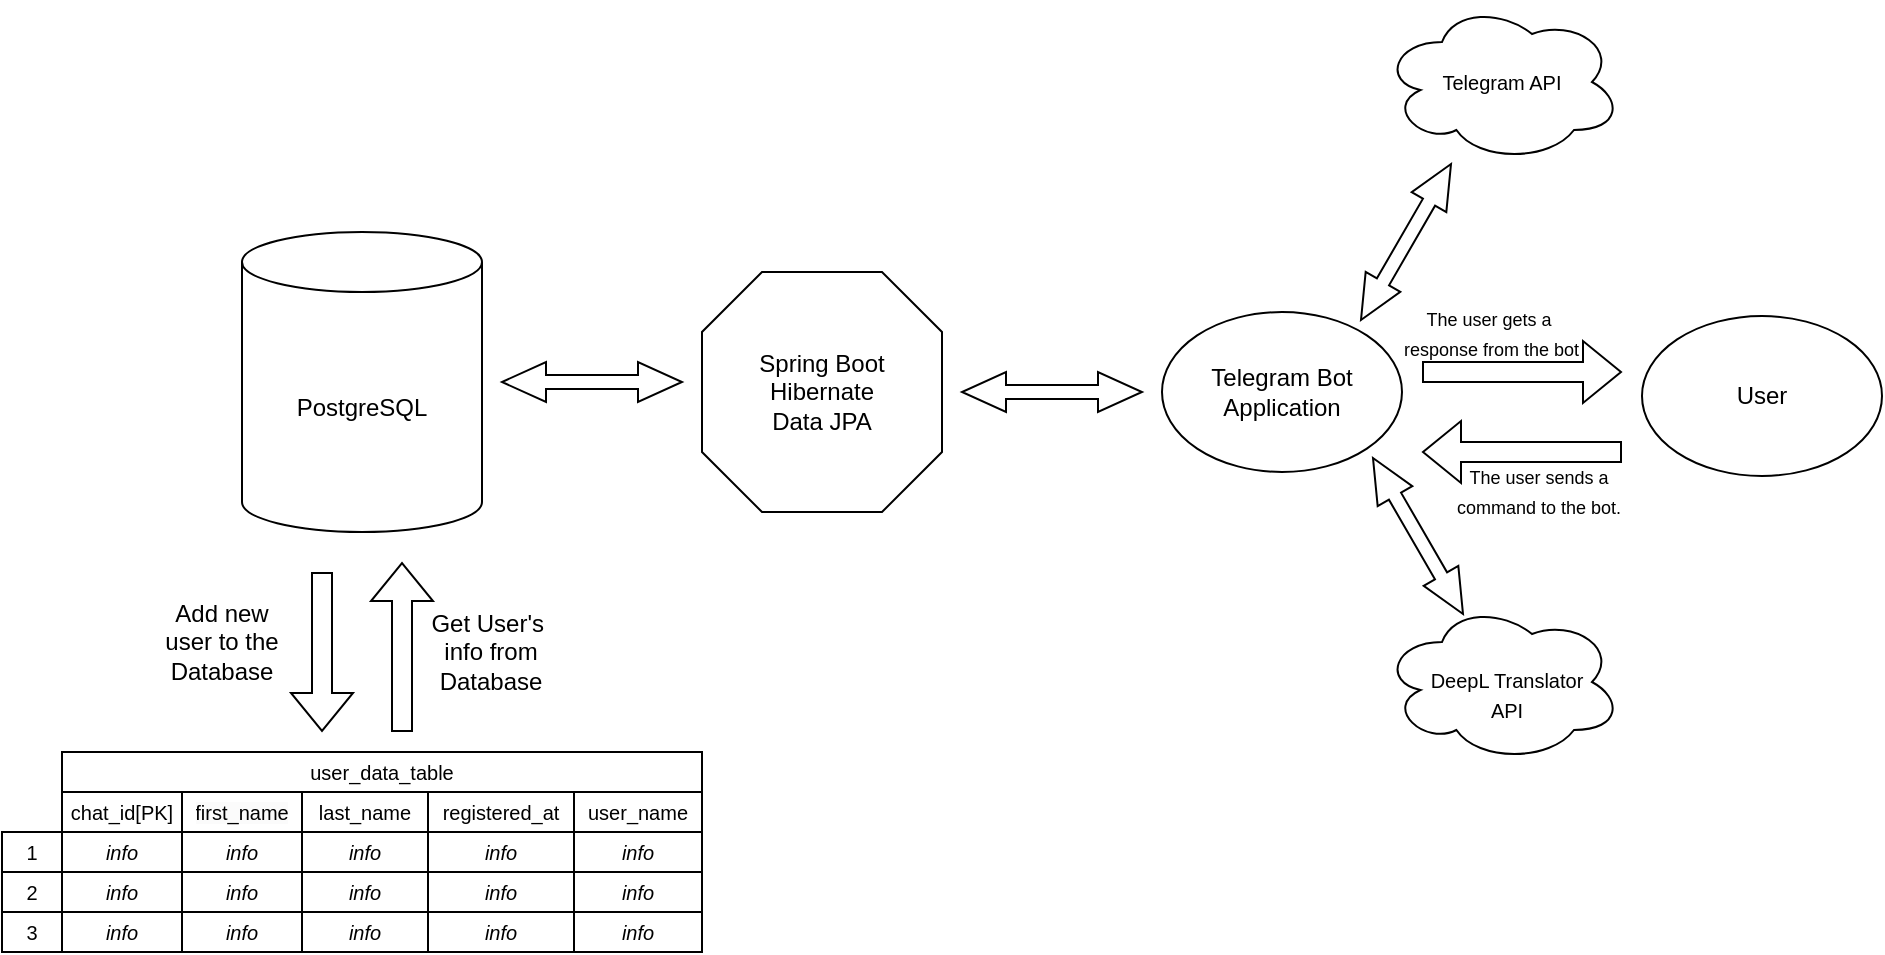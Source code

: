 <mxfile version="21.1.1" type="device">
  <diagram name="Page-1" id="cVdLVNtStd4NycGYNCvB">
    <mxGraphModel dx="658" dy="446" grid="1" gridSize="10" guides="1" tooltips="1" connect="1" arrows="1" fold="1" page="1" pageScale="1" pageWidth="827" pageHeight="1169" math="0" shadow="0">
      <root>
        <mxCell id="0" />
        <mxCell id="1" parent="0" />
        <mxCell id="zyrzcdE2vxu1JpTZ-_7l-1" value="&lt;font style=&quot;font-size: 12px;&quot;&gt;PostgreSQL&lt;/font&gt;" style="shape=cylinder3;whiteSpace=wrap;html=1;boundedLbl=1;backgroundOutline=1;size=15;fontSize=9;" parent="1" vertex="1">
          <mxGeometry x="290" y="210" width="120" height="150" as="geometry" />
        </mxCell>
        <mxCell id="zyrzcdE2vxu1JpTZ-_7l-2" value="&lt;font style=&quot;font-size: 12px;&quot;&gt;Spring Boot&lt;br&gt;Hibernate &lt;br&gt;Data JPA&lt;/font&gt;" style="whiteSpace=wrap;html=1;shape=mxgraph.basic.octagon2;align=center;verticalAlign=middle;dx=15;fontSize=10;" parent="1" vertex="1">
          <mxGeometry x="520" y="230" width="120" height="120" as="geometry" />
        </mxCell>
        <mxCell id="zyrzcdE2vxu1JpTZ-_7l-3" value="" style="html=1;shadow=0;dashed=0;align=center;verticalAlign=middle;shape=mxgraph.arrows2.twoWayArrow;dy=0.65;dx=22;" parent="1" vertex="1">
          <mxGeometry x="420" y="275" width="90" height="20" as="geometry" />
        </mxCell>
        <mxCell id="zyrzcdE2vxu1JpTZ-_7l-220" value="" style="edgeStyle=orthogonalEdgeStyle;rounded=0;orthogonalLoop=1;jettySize=auto;html=1;fontSize=10;" parent="1" source="zyrzcdE2vxu1JpTZ-_7l-184" target="zyrzcdE2vxu1JpTZ-_7l-207" edge="1">
          <mxGeometry relative="1" as="geometry" />
        </mxCell>
        <mxCell id="zyrzcdE2vxu1JpTZ-_7l-184" value="" style="shape=table;startSize=0;container=1;collapsible=0;childLayout=tableLayout;fontSize=10;" parent="1" vertex="1">
          <mxGeometry x="200" y="490" width="320" height="40" as="geometry" />
        </mxCell>
        <mxCell id="zyrzcdE2vxu1JpTZ-_7l-191" value="" style="shape=tableRow;horizontal=0;startSize=0;swimlaneHead=0;swimlaneBody=0;strokeColor=inherit;top=0;left=0;bottom=0;right=0;collapsible=0;dropTarget=0;fillColor=none;points=[[0,0.5],[1,0.5]];portConstraint=eastwest;fontSize=10;" parent="zyrzcdE2vxu1JpTZ-_7l-184" vertex="1">
          <mxGeometry width="320" height="20" as="geometry" />
        </mxCell>
        <mxCell id="zyrzcdE2vxu1JpTZ-_7l-192" value="&lt;font style=&quot;font-size: 10px;&quot;&gt;chat_id[PK]&lt;/font&gt;" style="shape=partialRectangle;html=1;whiteSpace=wrap;connectable=0;strokeColor=inherit;overflow=hidden;fillColor=none;top=0;left=0;bottom=0;right=0;pointerEvents=1;fontSize=10;" parent="zyrzcdE2vxu1JpTZ-_7l-191" vertex="1">
          <mxGeometry width="60" height="20" as="geometry">
            <mxRectangle width="60" height="20" as="alternateBounds" />
          </mxGeometry>
        </mxCell>
        <mxCell id="zyrzcdE2vxu1JpTZ-_7l-193" value="&lt;span style=&quot;caret-color: rgb(0, 0, 0); color: rgb(0, 0, 0); font-family: Helvetica; font-size: 10px; font-style: normal; font-variant-caps: normal; font-weight: 400; letter-spacing: normal; text-align: center; text-indent: 0px; text-transform: none; word-spacing: 0px; -webkit-text-stroke-width: 0px; background-color: rgb(251, 251, 251); text-decoration: none; float: none; display: inline !important;&quot;&gt;first_name&lt;/span&gt;" style="shape=partialRectangle;html=1;whiteSpace=wrap;connectable=0;strokeColor=inherit;overflow=hidden;fillColor=none;top=0;left=0;bottom=0;right=0;pointerEvents=1;fontSize=10;" parent="zyrzcdE2vxu1JpTZ-_7l-191" vertex="1">
          <mxGeometry x="60" width="60" height="20" as="geometry">
            <mxRectangle width="60" height="20" as="alternateBounds" />
          </mxGeometry>
        </mxCell>
        <mxCell id="zyrzcdE2vxu1JpTZ-_7l-194" value="&lt;font style=&quot;font-size: 10px;&quot;&gt;last_name&lt;/font&gt;" style="shape=partialRectangle;html=1;whiteSpace=wrap;connectable=0;strokeColor=inherit;overflow=hidden;fillColor=none;top=0;left=0;bottom=0;right=0;pointerEvents=1;fontSize=10;" parent="zyrzcdE2vxu1JpTZ-_7l-191" vertex="1">
          <mxGeometry x="120" width="63" height="20" as="geometry">
            <mxRectangle width="63" height="20" as="alternateBounds" />
          </mxGeometry>
        </mxCell>
        <mxCell id="zyrzcdE2vxu1JpTZ-_7l-195" value="&lt;font style=&quot;font-size: 10px;&quot;&gt;registered_at&lt;/font&gt;" style="shape=partialRectangle;html=1;whiteSpace=wrap;connectable=0;strokeColor=inherit;overflow=hidden;fillColor=none;top=0;left=0;bottom=0;right=0;pointerEvents=1;fontSize=10;" parent="zyrzcdE2vxu1JpTZ-_7l-191" vertex="1">
          <mxGeometry x="183" width="73" height="20" as="geometry">
            <mxRectangle width="73" height="20" as="alternateBounds" />
          </mxGeometry>
        </mxCell>
        <mxCell id="zyrzcdE2vxu1JpTZ-_7l-196" value="&lt;font style=&quot;font-size: 10px;&quot;&gt;user_name&lt;/font&gt;" style="shape=partialRectangle;html=1;whiteSpace=wrap;connectable=0;strokeColor=inherit;overflow=hidden;fillColor=none;top=0;left=0;bottom=0;right=0;pointerEvents=1;fontSize=10;" parent="zyrzcdE2vxu1JpTZ-_7l-191" vertex="1">
          <mxGeometry x="256" width="64" height="20" as="geometry">
            <mxRectangle width="64" height="20" as="alternateBounds" />
          </mxGeometry>
        </mxCell>
        <mxCell id="zyrzcdE2vxu1JpTZ-_7l-185" value="" style="shape=tableRow;horizontal=0;startSize=0;swimlaneHead=0;swimlaneBody=0;strokeColor=inherit;top=0;left=0;bottom=0;right=0;collapsible=0;dropTarget=0;fillColor=none;points=[[0,0.5],[1,0.5]];portConstraint=eastwest;fontSize=10;" parent="zyrzcdE2vxu1JpTZ-_7l-184" vertex="1">
          <mxGeometry y="20" width="320" height="20" as="geometry" />
        </mxCell>
        <mxCell id="zyrzcdE2vxu1JpTZ-_7l-186" value="&lt;font style=&quot;font-size: 10px;&quot;&gt;&lt;i style=&quot;font-size: 10px;&quot;&gt;info&lt;/i&gt;&lt;/font&gt;" style="shape=partialRectangle;html=1;whiteSpace=wrap;connectable=0;strokeColor=inherit;overflow=hidden;fillColor=none;top=0;left=0;bottom=0;right=0;pointerEvents=1;fontSize=10;" parent="zyrzcdE2vxu1JpTZ-_7l-185" vertex="1">
          <mxGeometry width="60" height="20" as="geometry">
            <mxRectangle width="60" height="20" as="alternateBounds" />
          </mxGeometry>
        </mxCell>
        <mxCell id="zyrzcdE2vxu1JpTZ-_7l-187" value="&lt;i style=&quot;border-color: var(--border-color); font-size: 10px;&quot;&gt;info&lt;/i&gt;" style="shape=partialRectangle;html=1;whiteSpace=wrap;connectable=0;strokeColor=inherit;overflow=hidden;fillColor=none;top=0;left=0;bottom=0;right=0;pointerEvents=1;fontSize=10;" parent="zyrzcdE2vxu1JpTZ-_7l-185" vertex="1">
          <mxGeometry x="60" width="60" height="20" as="geometry">
            <mxRectangle width="60" height="20" as="alternateBounds" />
          </mxGeometry>
        </mxCell>
        <mxCell id="zyrzcdE2vxu1JpTZ-_7l-188" value="&lt;i style=&quot;border-color: var(--border-color); font-size: 10px;&quot;&gt;info&lt;/i&gt;" style="shape=partialRectangle;html=1;whiteSpace=wrap;connectable=0;strokeColor=inherit;overflow=hidden;fillColor=none;top=0;left=0;bottom=0;right=0;pointerEvents=1;fontSize=10;" parent="zyrzcdE2vxu1JpTZ-_7l-185" vertex="1">
          <mxGeometry x="120" width="63" height="20" as="geometry">
            <mxRectangle width="63" height="20" as="alternateBounds" />
          </mxGeometry>
        </mxCell>
        <mxCell id="zyrzcdE2vxu1JpTZ-_7l-189" value="&lt;i style=&quot;border-color: var(--border-color); font-size: 10px;&quot;&gt;info&lt;/i&gt;" style="shape=partialRectangle;html=1;whiteSpace=wrap;connectable=0;strokeColor=inherit;overflow=hidden;fillColor=none;top=0;left=0;bottom=0;right=0;pointerEvents=1;fontSize=10;" parent="zyrzcdE2vxu1JpTZ-_7l-185" vertex="1">
          <mxGeometry x="183" width="73" height="20" as="geometry">
            <mxRectangle width="73" height="20" as="alternateBounds" />
          </mxGeometry>
        </mxCell>
        <mxCell id="zyrzcdE2vxu1JpTZ-_7l-190" value="&lt;i style=&quot;border-color: var(--border-color); font-size: 10px;&quot;&gt;info&lt;/i&gt;" style="shape=partialRectangle;html=1;whiteSpace=wrap;connectable=0;strokeColor=inherit;overflow=hidden;fillColor=none;top=0;left=0;bottom=0;right=0;pointerEvents=1;fontSize=10;" parent="zyrzcdE2vxu1JpTZ-_7l-185" vertex="1">
          <mxGeometry x="256" width="64" height="20" as="geometry">
            <mxRectangle width="64" height="20" as="alternateBounds" />
          </mxGeometry>
        </mxCell>
        <mxCell id="zyrzcdE2vxu1JpTZ-_7l-197" value="user_data_table" style="whiteSpace=wrap;html=1;fontSize=10;" parent="1" vertex="1">
          <mxGeometry x="200" y="470" width="320" height="20" as="geometry" />
        </mxCell>
        <mxCell id="zyrzcdE2vxu1JpTZ-_7l-201" style="edgeStyle=orthogonalEdgeStyle;rounded=0;orthogonalLoop=1;jettySize=auto;html=1;exitX=0.5;exitY=1;exitDx=0;exitDy=0;fontSize=10;" parent="1" source="zyrzcdE2vxu1JpTZ-_7l-197" target="zyrzcdE2vxu1JpTZ-_7l-197" edge="1">
          <mxGeometry relative="1" as="geometry" />
        </mxCell>
        <mxCell id="zyrzcdE2vxu1JpTZ-_7l-202" value="&lt;font style=&quot;font-size: 10px;&quot;&gt;1&lt;/font&gt;" style="whiteSpace=wrap;html=1;startSize=0;fontSize=10;" parent="1" vertex="1">
          <mxGeometry x="170" y="510" width="30" height="20" as="geometry" />
        </mxCell>
        <mxCell id="zyrzcdE2vxu1JpTZ-_7l-204" value="&lt;font style=&quot;font-size: 10px;&quot;&gt;2&lt;/font&gt;" style="whiteSpace=wrap;html=1;startSize=0;fontSize=10;" parent="1" vertex="1">
          <mxGeometry x="170" y="530" width="30" height="20" as="geometry" />
        </mxCell>
        <mxCell id="zyrzcdE2vxu1JpTZ-_7l-206" value="&lt;font style=&quot;font-size: 10px;&quot;&gt;3&lt;/font&gt;" style="whiteSpace=wrap;html=1;startSize=0;fontSize=10;" parent="1" vertex="1">
          <mxGeometry x="170" y="550" width="30" height="20" as="geometry" />
        </mxCell>
        <mxCell id="zyrzcdE2vxu1JpTZ-_7l-207" value="" style="shape=table;startSize=0;container=1;collapsible=0;childLayout=tableLayout;fontSize=10;" parent="1" vertex="1">
          <mxGeometry x="200" y="530" width="320" height="40" as="geometry" />
        </mxCell>
        <mxCell id="zyrzcdE2vxu1JpTZ-_7l-208" value="" style="shape=tableRow;horizontal=0;startSize=0;swimlaneHead=0;swimlaneBody=0;strokeColor=inherit;top=0;left=0;bottom=0;right=0;collapsible=0;dropTarget=0;fillColor=none;points=[[0,0.5],[1,0.5]];portConstraint=eastwest;fontSize=10;" parent="zyrzcdE2vxu1JpTZ-_7l-207" vertex="1">
          <mxGeometry width="320" height="20" as="geometry" />
        </mxCell>
        <mxCell id="zyrzcdE2vxu1JpTZ-_7l-209" value="&lt;i style=&quot;border-color: var(--border-color); font-size: 10px;&quot;&gt;info&lt;/i&gt;" style="shape=partialRectangle;html=1;whiteSpace=wrap;connectable=0;strokeColor=inherit;overflow=hidden;fillColor=none;top=0;left=0;bottom=0;right=0;pointerEvents=1;fontSize=10;" parent="zyrzcdE2vxu1JpTZ-_7l-208" vertex="1">
          <mxGeometry width="60" height="20" as="geometry">
            <mxRectangle width="60" height="20" as="alternateBounds" />
          </mxGeometry>
        </mxCell>
        <mxCell id="zyrzcdE2vxu1JpTZ-_7l-210" value="&lt;i style=&quot;border-color: var(--border-color); font-size: 10px;&quot;&gt;info&lt;/i&gt;" style="shape=partialRectangle;html=1;whiteSpace=wrap;connectable=0;strokeColor=inherit;overflow=hidden;fillColor=none;top=0;left=0;bottom=0;right=0;pointerEvents=1;fontSize=10;" parent="zyrzcdE2vxu1JpTZ-_7l-208" vertex="1">
          <mxGeometry x="60" width="60" height="20" as="geometry">
            <mxRectangle width="60" height="20" as="alternateBounds" />
          </mxGeometry>
        </mxCell>
        <mxCell id="zyrzcdE2vxu1JpTZ-_7l-211" value="&lt;i style=&quot;border-color: var(--border-color); font-size: 10px;&quot;&gt;info&lt;/i&gt;" style="shape=partialRectangle;html=1;whiteSpace=wrap;connectable=0;strokeColor=inherit;overflow=hidden;fillColor=none;top=0;left=0;bottom=0;right=0;pointerEvents=1;fontSize=10;" parent="zyrzcdE2vxu1JpTZ-_7l-208" vertex="1">
          <mxGeometry x="120" width="63" height="20" as="geometry">
            <mxRectangle width="63" height="20" as="alternateBounds" />
          </mxGeometry>
        </mxCell>
        <mxCell id="zyrzcdE2vxu1JpTZ-_7l-212" value="&lt;i style=&quot;border-color: var(--border-color); font-size: 10px;&quot;&gt;info&lt;/i&gt;" style="shape=partialRectangle;html=1;whiteSpace=wrap;connectable=0;strokeColor=inherit;overflow=hidden;fillColor=none;top=0;left=0;bottom=0;right=0;pointerEvents=1;fontSize=10;" parent="zyrzcdE2vxu1JpTZ-_7l-208" vertex="1">
          <mxGeometry x="183" width="73" height="20" as="geometry">
            <mxRectangle width="73" height="20" as="alternateBounds" />
          </mxGeometry>
        </mxCell>
        <mxCell id="zyrzcdE2vxu1JpTZ-_7l-213" value="&lt;i style=&quot;border-color: var(--border-color); caret-color: rgb(0, 0, 0); color: rgb(0, 0, 0); font-family: Helvetica; font-variant-caps: normal; font-weight: 400; letter-spacing: normal; text-align: center; text-indent: 0px; text-transform: none; word-spacing: 0px; -webkit-text-stroke-width: 0px; text-decoration: none; font-size: 10px;&quot;&gt;info&lt;/i&gt;" style="shape=partialRectangle;html=1;whiteSpace=wrap;connectable=0;strokeColor=inherit;overflow=hidden;fillColor=none;top=0;left=0;bottom=0;right=0;pointerEvents=1;fontSize=10;" parent="zyrzcdE2vxu1JpTZ-_7l-208" vertex="1">
          <mxGeometry x="256" width="64" height="20" as="geometry">
            <mxRectangle width="64" height="20" as="alternateBounds" />
          </mxGeometry>
        </mxCell>
        <mxCell id="zyrzcdE2vxu1JpTZ-_7l-214" value="" style="shape=tableRow;horizontal=0;startSize=0;swimlaneHead=0;swimlaneBody=0;strokeColor=inherit;top=0;left=0;bottom=0;right=0;collapsible=0;dropTarget=0;fillColor=none;points=[[0,0.5],[1,0.5]];portConstraint=eastwest;fontSize=10;" parent="zyrzcdE2vxu1JpTZ-_7l-207" vertex="1">
          <mxGeometry y="20" width="320" height="20" as="geometry" />
        </mxCell>
        <mxCell id="zyrzcdE2vxu1JpTZ-_7l-215" value="&lt;font style=&quot;font-size: 10px;&quot;&gt;&lt;i style=&quot;font-size: 10px;&quot;&gt;info&lt;/i&gt;&lt;/font&gt;" style="shape=partialRectangle;html=1;whiteSpace=wrap;connectable=0;strokeColor=inherit;overflow=hidden;fillColor=none;top=0;left=0;bottom=0;right=0;pointerEvents=1;fontSize=10;" parent="zyrzcdE2vxu1JpTZ-_7l-214" vertex="1">
          <mxGeometry width="60" height="20" as="geometry">
            <mxRectangle width="60" height="20" as="alternateBounds" />
          </mxGeometry>
        </mxCell>
        <mxCell id="zyrzcdE2vxu1JpTZ-_7l-216" value="&lt;i style=&quot;border-color: var(--border-color); font-size: 10px;&quot;&gt;info&lt;/i&gt;" style="shape=partialRectangle;html=1;whiteSpace=wrap;connectable=0;strokeColor=inherit;overflow=hidden;fillColor=none;top=0;left=0;bottom=0;right=0;pointerEvents=1;fontSize=10;" parent="zyrzcdE2vxu1JpTZ-_7l-214" vertex="1">
          <mxGeometry x="60" width="60" height="20" as="geometry">
            <mxRectangle width="60" height="20" as="alternateBounds" />
          </mxGeometry>
        </mxCell>
        <mxCell id="zyrzcdE2vxu1JpTZ-_7l-217" value="&lt;i style=&quot;border-color: var(--border-color); font-size: 10px;&quot;&gt;info&lt;/i&gt;" style="shape=partialRectangle;html=1;whiteSpace=wrap;connectable=0;strokeColor=inherit;overflow=hidden;fillColor=none;top=0;left=0;bottom=0;right=0;pointerEvents=1;fontSize=10;" parent="zyrzcdE2vxu1JpTZ-_7l-214" vertex="1">
          <mxGeometry x="120" width="63" height="20" as="geometry">
            <mxRectangle width="63" height="20" as="alternateBounds" />
          </mxGeometry>
        </mxCell>
        <mxCell id="zyrzcdE2vxu1JpTZ-_7l-218" value="&lt;i style=&quot;border-color: var(--border-color); font-size: 10px;&quot;&gt;info&lt;/i&gt;" style="shape=partialRectangle;html=1;whiteSpace=wrap;connectable=0;strokeColor=inherit;overflow=hidden;fillColor=none;top=0;left=0;bottom=0;right=0;pointerEvents=1;fontSize=10;" parent="zyrzcdE2vxu1JpTZ-_7l-214" vertex="1">
          <mxGeometry x="183" width="73" height="20" as="geometry">
            <mxRectangle width="73" height="20" as="alternateBounds" />
          </mxGeometry>
        </mxCell>
        <mxCell id="zyrzcdE2vxu1JpTZ-_7l-219" value="&lt;i style=&quot;border-color: var(--border-color); font-size: 10px;&quot;&gt;info&lt;/i&gt;" style="shape=partialRectangle;html=1;whiteSpace=wrap;connectable=0;strokeColor=inherit;overflow=hidden;fillColor=none;top=0;left=0;bottom=0;right=0;pointerEvents=1;fontSize=10;" parent="zyrzcdE2vxu1JpTZ-_7l-214" vertex="1">
          <mxGeometry x="256" width="64" height="20" as="geometry">
            <mxRectangle width="64" height="20" as="alternateBounds" />
          </mxGeometry>
        </mxCell>
        <mxCell id="zyrzcdE2vxu1JpTZ-_7l-239" value="&lt;font style=&quot;font-size: 12px;&quot;&gt;Telegram Bot Application&lt;/font&gt;" style="ellipse;whiteSpace=wrap;html=1;" parent="1" vertex="1">
          <mxGeometry x="750" y="250" width="120" height="80" as="geometry" />
        </mxCell>
        <mxCell id="zyrzcdE2vxu1JpTZ-_7l-240" value="&lt;font style=&quot;font-size: 10px;&quot;&gt;Telegram API&lt;/font&gt;" style="ellipse;shape=cloud;whiteSpace=wrap;html=1;" parent="1" vertex="1">
          <mxGeometry x="860" y="95" width="120" height="80" as="geometry" />
        </mxCell>
        <mxCell id="zyrzcdE2vxu1JpTZ-_7l-241" value="&lt;font style=&quot;font-size: 10px;&quot;&gt;&lt;br&gt;&lt;/font&gt;" style="ellipse;shape=cloud;whiteSpace=wrap;html=1;" parent="1" vertex="1">
          <mxGeometry x="860" y="395" width="120" height="80" as="geometry" />
        </mxCell>
        <mxCell id="zyrzcdE2vxu1JpTZ-_7l-242" value="" style="html=1;shadow=0;dashed=0;align=center;verticalAlign=middle;shape=mxgraph.arrows2.twoWayArrow;dy=0.65;dx=22;" parent="1" vertex="1">
          <mxGeometry x="650" y="280" width="90" height="20" as="geometry" />
        </mxCell>
        <mxCell id="zyrzcdE2vxu1JpTZ-_7l-244" value="" style="html=1;shadow=0;dashed=0;align=center;verticalAlign=middle;shape=mxgraph.arrows2.twoWayArrow;dy=0.65;dx=22;rotation=-60;" parent="1" vertex="1">
          <mxGeometry x="827" y="205" width="90" height="20" as="geometry" />
        </mxCell>
        <mxCell id="zyrzcdE2vxu1JpTZ-_7l-246" value="" style="html=1;shadow=0;dashed=0;align=center;verticalAlign=middle;shape=mxgraph.arrows2.twoWayArrow;dy=0.65;dx=22;rotation=-120;" parent="1" vertex="1">
          <mxGeometry x="833" y="352" width="90" height="20" as="geometry" />
        </mxCell>
        <mxCell id="zyrzcdE2vxu1JpTZ-_7l-248" value="Add new user to the Database&lt;br&gt;" style="text;html=1;strokeColor=none;fillColor=none;align=center;verticalAlign=middle;whiteSpace=wrap;rounded=0;" parent="1" vertex="1">
          <mxGeometry x="250" y="400" width="60" height="30" as="geometry" />
        </mxCell>
        <mxCell id="zyrzcdE2vxu1JpTZ-_7l-249" value="Get User&#39;s&amp;nbsp;&lt;br&gt;info from&lt;br&gt;Database" style="text;html=1;align=center;verticalAlign=middle;resizable=0;points=[];autosize=1;strokeColor=none;fillColor=none;" parent="1" vertex="1">
          <mxGeometry x="374" y="390" width="80" height="60" as="geometry" />
        </mxCell>
        <mxCell id="zyrzcdE2vxu1JpTZ-_7l-251" value="" style="shape=flexArrow;endArrow=classic;html=1;rounded=0;" parent="1" edge="1">
          <mxGeometry width="50" height="50" relative="1" as="geometry">
            <mxPoint x="370" y="460" as="sourcePoint" />
            <mxPoint x="370" y="375" as="targetPoint" />
          </mxGeometry>
        </mxCell>
        <mxCell id="zyrzcdE2vxu1JpTZ-_7l-253" value="" style="shape=flexArrow;endArrow=classic;html=1;rounded=0;" parent="1" edge="1">
          <mxGeometry width="50" height="50" relative="1" as="geometry">
            <mxPoint x="330" y="380" as="sourcePoint" />
            <mxPoint x="330" y="460" as="targetPoint" />
          </mxGeometry>
        </mxCell>
        <mxCell id="eLLv7vjXWubEott9db2J-1" value="&lt;font style=&quot;font-size: 12px;&quot;&gt;User&lt;/font&gt;" style="ellipse;whiteSpace=wrap;html=1;" vertex="1" parent="1">
          <mxGeometry x="990" y="252" width="120" height="80" as="geometry" />
        </mxCell>
        <mxCell id="eLLv7vjXWubEott9db2J-3" value="" style="shape=flexArrow;endArrow=classic;html=1;rounded=0;" edge="1" parent="1">
          <mxGeometry width="50" height="50" relative="1" as="geometry">
            <mxPoint x="880" y="280" as="sourcePoint" />
            <mxPoint x="980" y="280" as="targetPoint" />
          </mxGeometry>
        </mxCell>
        <mxCell id="eLLv7vjXWubEott9db2J-4" value="&lt;font style=&quot;font-size: 9px;&quot;&gt;The user sends a &lt;br&gt;command to the bot.&lt;/font&gt;" style="text;html=1;align=center;verticalAlign=middle;resizable=0;points=[];autosize=1;strokeColor=none;fillColor=none;" vertex="1" parent="1">
          <mxGeometry x="883" y="319" width="110" height="40" as="geometry" />
        </mxCell>
        <mxCell id="eLLv7vjXWubEott9db2J-5" value="" style="shape=flexArrow;endArrow=classic;html=1;rounded=0;" edge="1" parent="1">
          <mxGeometry width="50" height="50" relative="1" as="geometry">
            <mxPoint x="980" y="320" as="sourcePoint" />
            <mxPoint x="880" y="320" as="targetPoint" />
          </mxGeometry>
        </mxCell>
        <mxCell id="eLLv7vjXWubEott9db2J-6" value="&lt;font style=&quot;font-size: 9px;&quot;&gt;The user gets a&lt;br&gt;&amp;nbsp;response from the bot&lt;/font&gt;" style="text;html=1;align=center;verticalAlign=middle;resizable=0;points=[];autosize=1;strokeColor=none;fillColor=none;" vertex="1" parent="1">
          <mxGeometry x="858" y="240" width="110" height="40" as="geometry" />
        </mxCell>
        <mxCell id="eLLv7vjXWubEott9db2J-8" value="&lt;font style=&quot;font-size: 10px;&quot;&gt;DeepL Translator&lt;br&gt;API&lt;/font&gt;" style="text;html=1;align=center;verticalAlign=middle;resizable=0;points=[];autosize=1;strokeColor=none;fillColor=none;" vertex="1" parent="1">
          <mxGeometry x="872" y="421" width="100" height="40" as="geometry" />
        </mxCell>
      </root>
    </mxGraphModel>
  </diagram>
</mxfile>
